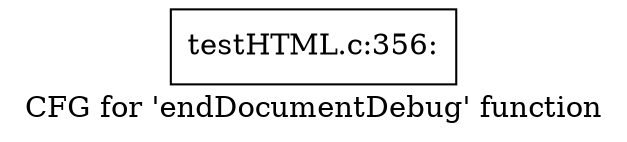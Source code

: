 digraph "CFG for 'endDocumentDebug' function" {
	label="CFG for 'endDocumentDebug' function";

	Node0x44f0520 [shape=record,label="{testHTML.c:356:}"];
}
